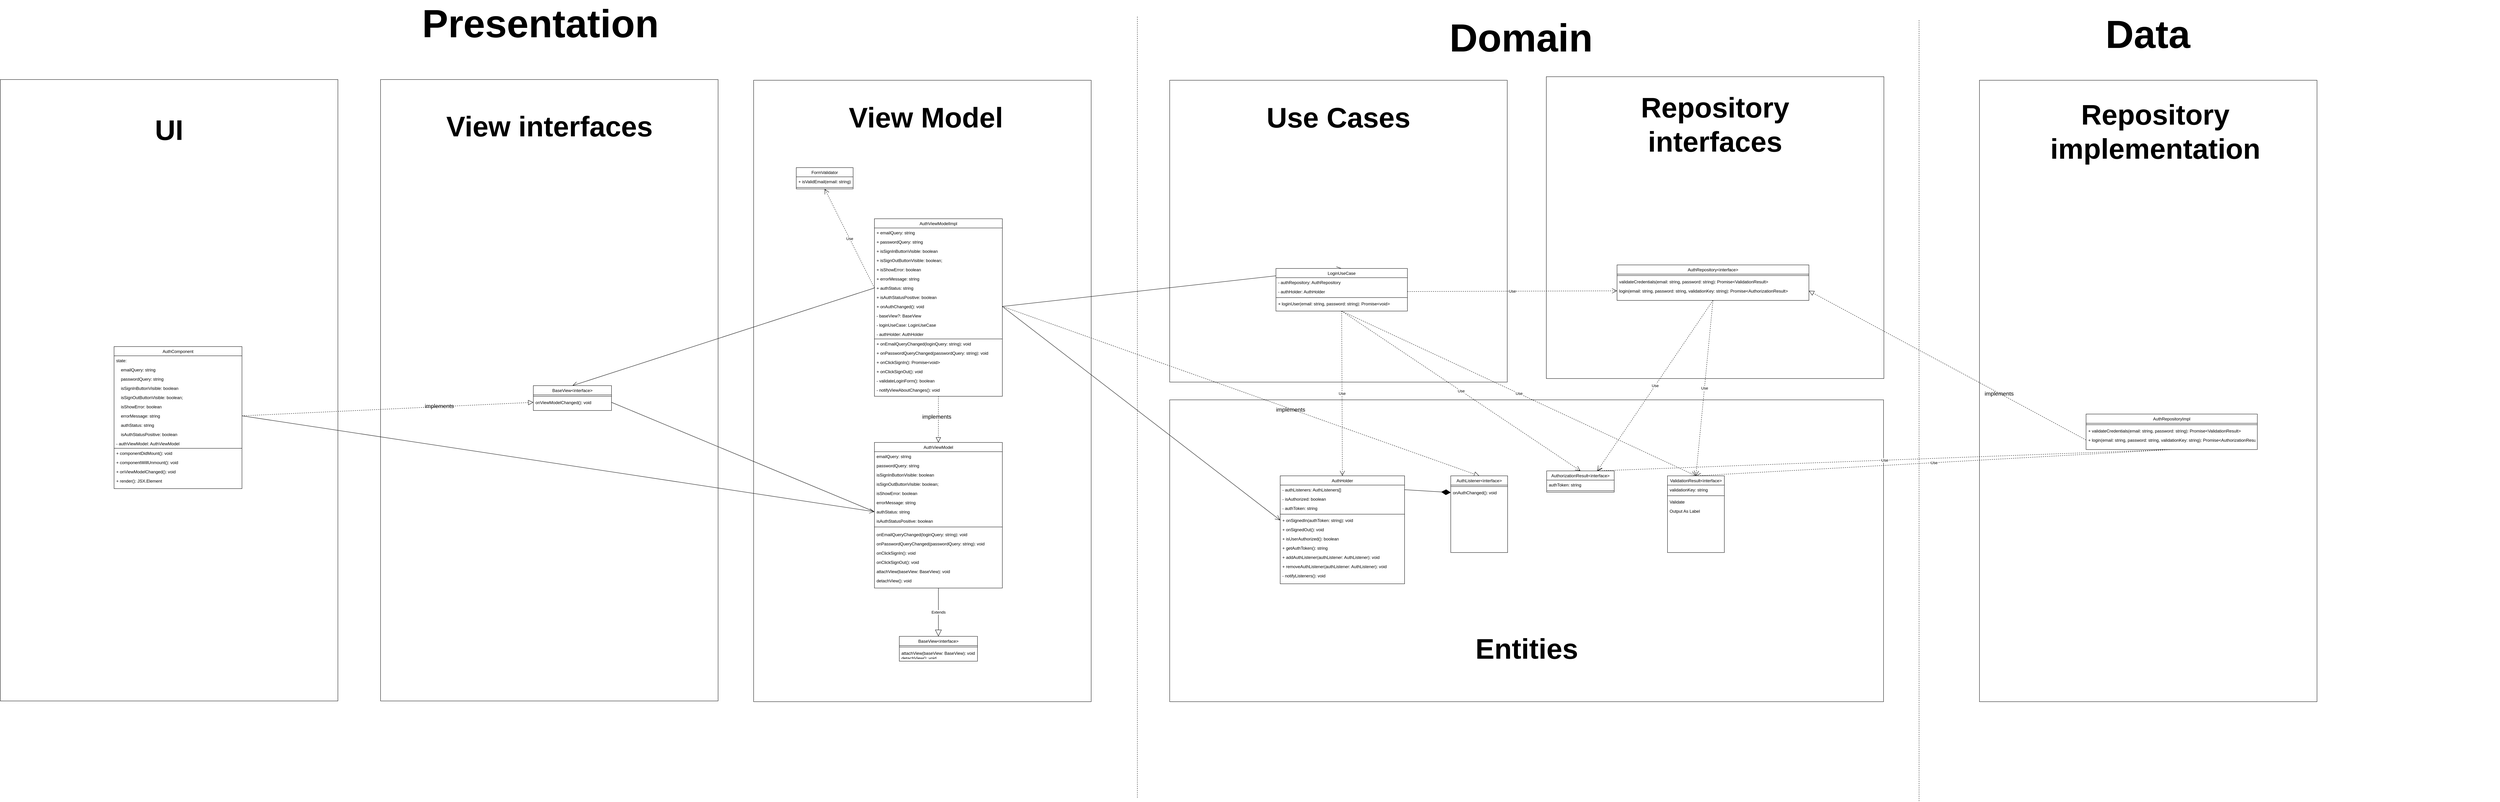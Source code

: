 <mxfile version="12.9.14" type="device"><diagram id="C5RBs43oDa-KdzZeNtuy" name="Page-1"><mxGraphModel dx="9954" dy="3733" grid="1" gridSize="10" guides="1" tooltips="1" connect="1" arrows="1" fold="1" page="1" pageScale="1" pageWidth="827" pageHeight="1169" math="0" shadow="0"><root><mxCell id="WIyWlLk6GJQsqaUBKTNV-0"/><mxCell id="WIyWlLk6GJQsqaUBKTNV-1" parent="WIyWlLk6GJQsqaUBKTNV-0"/><mxCell id="IYUmqPOKC77QGaWH9vDy-260" value="" style="rounded=0;whiteSpace=wrap;html=1;labelBackgroundColor=none;fontSize=80;" vertex="1" parent="WIyWlLk6GJQsqaUBKTNV-1"><mxGeometry x="930" y="-890" width="950" height="1750" as="geometry"/></mxCell><mxCell id="IYUmqPOKC77QGaWH9vDy-257" value="" style="rounded=0;whiteSpace=wrap;html=1;labelBackgroundColor=none;fontSize=80;" vertex="1" parent="WIyWlLk6GJQsqaUBKTNV-1"><mxGeometry x="-1349" y="-890" width="950" height="850" as="geometry"/></mxCell><mxCell id="IYUmqPOKC77QGaWH9vDy-258" value="" style="rounded=0;whiteSpace=wrap;html=1;labelBackgroundColor=none;fontSize=80;" vertex="1" parent="WIyWlLk6GJQsqaUBKTNV-1"><mxGeometry x="-289" y="-900" width="950" height="850" as="geometry"/></mxCell><mxCell id="IYUmqPOKC77QGaWH9vDy-259" value="" style="rounded=0;whiteSpace=wrap;html=1;labelBackgroundColor=none;fontSize=80;" vertex="1" parent="WIyWlLk6GJQsqaUBKTNV-1"><mxGeometry x="-1349" y="10" width="2009" height="850" as="geometry"/></mxCell><mxCell id="IYUmqPOKC77QGaWH9vDy-254" value="" style="rounded=0;whiteSpace=wrap;html=1;labelBackgroundColor=none;fontSize=80;" vertex="1" parent="WIyWlLk6GJQsqaUBKTNV-1"><mxGeometry x="-3570" y="-892" width="950" height="1750" as="geometry"/></mxCell><mxCell id="IYUmqPOKC77QGaWH9vDy-255" value="" style="rounded=0;whiteSpace=wrap;html=1;labelBackgroundColor=none;fontSize=80;" vertex="1" parent="WIyWlLk6GJQsqaUBKTNV-1"><mxGeometry x="-4640" y="-892" width="950" height="1750" as="geometry"/></mxCell><mxCell id="IYUmqPOKC77QGaWH9vDy-253" value="" style="rounded=0;whiteSpace=wrap;html=1;labelBackgroundColor=none;fontSize=80;" vertex="1" parent="WIyWlLk6GJQsqaUBKTNV-1"><mxGeometry x="-2520" y="-890" width="950" height="1750" as="geometry"/></mxCell><mxCell id="IYUmqPOKC77QGaWH9vDy-75" value="AuthViewModel" style="swimlane;fontStyle=0;align=center;verticalAlign=top;childLayout=stackLayout;horizontal=1;startSize=26;horizontalStack=0;resizeParent=1;resizeLast=0;collapsible=1;marginBottom=0;rounded=0;shadow=0;strokeWidth=1;" vertex="1" parent="WIyWlLk6GJQsqaUBKTNV-1"><mxGeometry x="-2180" y="130" width="360" height="410" as="geometry"><mxRectangle x="550" y="140" width="160" height="26" as="alternateBounds"/></mxGeometry></mxCell><mxCell id="IYUmqPOKC77QGaWH9vDy-76" value="emailQuery: string" style="text;align=left;verticalAlign=top;spacingLeft=4;spacingRight=4;overflow=hidden;rotatable=0;points=[[0,0.5],[1,0.5]];portConstraint=eastwest;" vertex="1" parent="IYUmqPOKC77QGaWH9vDy-75"><mxGeometry y="26" width="360" height="26" as="geometry"/></mxCell><mxCell id="IYUmqPOKC77QGaWH9vDy-77" value="passwordQuery: string" style="text;align=left;verticalAlign=top;spacingLeft=4;spacingRight=4;overflow=hidden;rotatable=0;points=[[0,0.5],[1,0.5]];portConstraint=eastwest;rounded=0;shadow=0;html=0;" vertex="1" parent="IYUmqPOKC77QGaWH9vDy-75"><mxGeometry y="52" width="360" height="26" as="geometry"/></mxCell><mxCell id="IYUmqPOKC77QGaWH9vDy-78" value="isSignInButtonVisible: boolean" style="text;align=left;verticalAlign=top;spacingLeft=4;spacingRight=4;overflow=hidden;rotatable=0;points=[[0,0.5],[1,0.5]];portConstraint=eastwest;rounded=0;shadow=0;html=0;" vertex="1" parent="IYUmqPOKC77QGaWH9vDy-75"><mxGeometry y="78" width="360" height="26" as="geometry"/></mxCell><mxCell id="IYUmqPOKC77QGaWH9vDy-79" value="isSignOutButtonVisible: boolean;" style="text;align=left;verticalAlign=top;spacingLeft=4;spacingRight=4;overflow=hidden;rotatable=0;points=[[0,0.5],[1,0.5]];portConstraint=eastwest;rounded=0;shadow=0;html=0;" vertex="1" parent="IYUmqPOKC77QGaWH9vDy-75"><mxGeometry y="104" width="360" height="26" as="geometry"/></mxCell><mxCell id="IYUmqPOKC77QGaWH9vDy-80" value="isShowError: boolean" style="text;align=left;verticalAlign=top;spacingLeft=4;spacingRight=4;overflow=hidden;rotatable=0;points=[[0,0.5],[1,0.5]];portConstraint=eastwest;rounded=0;shadow=0;html=0;" vertex="1" parent="IYUmqPOKC77QGaWH9vDy-75"><mxGeometry y="130" width="360" height="26" as="geometry"/></mxCell><mxCell id="IYUmqPOKC77QGaWH9vDy-136" value="errorMessage: string" style="text;align=left;verticalAlign=top;spacingLeft=4;spacingRight=4;overflow=hidden;rotatable=0;points=[[0,0.5],[1,0.5]];portConstraint=eastwest;rounded=0;shadow=0;html=0;" vertex="1" parent="IYUmqPOKC77QGaWH9vDy-75"><mxGeometry y="156" width="360" height="26" as="geometry"/></mxCell><mxCell id="IYUmqPOKC77QGaWH9vDy-137" value="authStatus: string" style="text;align=left;verticalAlign=top;spacingLeft=4;spacingRight=4;overflow=hidden;rotatable=0;points=[[0,0.5],[1,0.5]];portConstraint=eastwest;rounded=0;shadow=0;html=0;" vertex="1" parent="IYUmqPOKC77QGaWH9vDy-75"><mxGeometry y="182" width="360" height="26" as="geometry"/></mxCell><mxCell id="IYUmqPOKC77QGaWH9vDy-138" value="isAuthStatusPositive: boolean" style="text;align=left;verticalAlign=top;spacingLeft=4;spacingRight=4;overflow=hidden;rotatable=0;points=[[0,0.5],[1,0.5]];portConstraint=eastwest;rounded=0;shadow=0;html=0;" vertex="1" parent="IYUmqPOKC77QGaWH9vDy-75"><mxGeometry y="208" width="360" height="22" as="geometry"/></mxCell><mxCell id="IYUmqPOKC77QGaWH9vDy-81" value="" style="line;html=1;strokeWidth=1;align=left;verticalAlign=middle;spacingTop=-1;spacingLeft=3;spacingRight=3;rotatable=0;labelPosition=right;points=[];portConstraint=eastwest;" vertex="1" parent="IYUmqPOKC77QGaWH9vDy-75"><mxGeometry y="230" width="360" height="16" as="geometry"/></mxCell><mxCell id="IYUmqPOKC77QGaWH9vDy-82" value="onEmailQueryChanged(loginQuery: string): void" style="text;align=left;verticalAlign=top;spacingLeft=4;spacingRight=4;overflow=hidden;rotatable=0;points=[[0,0.5],[1,0.5]];portConstraint=eastwest;" vertex="1" parent="IYUmqPOKC77QGaWH9vDy-75"><mxGeometry y="246" width="360" height="26" as="geometry"/></mxCell><mxCell id="IYUmqPOKC77QGaWH9vDy-83" value="onPasswordQueryChanged(passwordQuery: string): void" style="text;align=left;verticalAlign=top;spacingLeft=4;spacingRight=4;overflow=hidden;rotatable=0;points=[[0,0.5],[1,0.5]];portConstraint=eastwest;" vertex="1" parent="IYUmqPOKC77QGaWH9vDy-75"><mxGeometry y="272" width="360" height="26" as="geometry"/></mxCell><mxCell id="IYUmqPOKC77QGaWH9vDy-139" value="onClickSignIn(): void" style="text;align=left;verticalAlign=top;spacingLeft=4;spacingRight=4;overflow=hidden;rotatable=0;points=[[0,0.5],[1,0.5]];portConstraint=eastwest;" vertex="1" parent="IYUmqPOKC77QGaWH9vDy-75"><mxGeometry y="298" width="360" height="26" as="geometry"/></mxCell><mxCell id="IYUmqPOKC77QGaWH9vDy-140" value="onClickSignOut(): void" style="text;align=left;verticalAlign=top;spacingLeft=4;spacingRight=4;overflow=hidden;rotatable=0;points=[[0,0.5],[1,0.5]];portConstraint=eastwest;" vertex="1" parent="IYUmqPOKC77QGaWH9vDy-75"><mxGeometry y="324" width="360" height="26" as="geometry"/></mxCell><mxCell id="IYUmqPOKC77QGaWH9vDy-178" value="attachView(baseView: BaseView): void" style="text;align=left;verticalAlign=top;spacingLeft=4;spacingRight=4;overflow=hidden;rotatable=0;points=[[0,0.5],[1,0.5]];portConstraint=eastwest;" vertex="1" parent="IYUmqPOKC77QGaWH9vDy-75"><mxGeometry y="350" width="360" height="26" as="geometry"/></mxCell><mxCell id="IYUmqPOKC77QGaWH9vDy-179" value="detachView(): void" style="text;align=left;verticalAlign=top;spacingLeft=4;spacingRight=4;overflow=hidden;rotatable=0;points=[[0,0.5],[1,0.5]];portConstraint=eastwest;" vertex="1" parent="IYUmqPOKC77QGaWH9vDy-75"><mxGeometry y="376" width="360" height="26" as="geometry"/></mxCell><mxCell id="IYUmqPOKC77QGaWH9vDy-180" value="" style="endArrow=block;dashed=1;endFill=0;endSize=12;html=1;exitX=0.5;exitY=1;exitDx=0;exitDy=0;entryX=0.5;entryY=0;entryDx=0;entryDy=0;" edge="1" parent="WIyWlLk6GJQsqaUBKTNV-1" source="IYUmqPOKC77QGaWH9vDy-141" target="IYUmqPOKC77QGaWH9vDy-75"><mxGeometry width="160" relative="1" as="geometry"><mxPoint x="-1290" y="180" as="sourcePoint"/><mxPoint x="-1130" y="180" as="targetPoint"/></mxGeometry></mxCell><mxCell id="IYUmqPOKC77QGaWH9vDy-181" value="Extends" style="endArrow=block;endSize=16;endFill=0;html=1;exitX=0.5;exitY=1;exitDx=0;exitDy=0;entryX=0.5;entryY=0;entryDx=0;entryDy=0;" edge="1" parent="WIyWlLk6GJQsqaUBKTNV-1" source="IYUmqPOKC77QGaWH9vDy-75" target="IYUmqPOKC77QGaWH9vDy-174"><mxGeometry width="160" relative="1" as="geometry"><mxPoint x="-1440" y="390" as="sourcePoint"/><mxPoint x="-1280" y="390" as="targetPoint"/></mxGeometry></mxCell><mxCell id="IYUmqPOKC77QGaWH9vDy-174" value="BaseView&lt;interface&gt;" style="swimlane;fontStyle=0;align=center;verticalAlign=top;childLayout=stackLayout;horizontal=1;startSize=26;horizontalStack=0;resizeParent=1;resizeLast=0;collapsible=1;marginBottom=0;rounded=0;shadow=0;strokeWidth=1;" vertex="1" parent="WIyWlLk6GJQsqaUBKTNV-1"><mxGeometry x="-2110" y="676" width="220" height="70" as="geometry"><mxRectangle x="550" y="140" width="160" height="26" as="alternateBounds"/></mxGeometry></mxCell><mxCell id="IYUmqPOKC77QGaWH9vDy-175" value="" style="line;html=1;strokeWidth=1;align=left;verticalAlign=middle;spacingTop=-1;spacingLeft=3;spacingRight=3;rotatable=0;labelPosition=right;points=[];portConstraint=eastwest;" vertex="1" parent="IYUmqPOKC77QGaWH9vDy-174"><mxGeometry y="26" width="220" height="8" as="geometry"/></mxCell><mxCell id="IYUmqPOKC77QGaWH9vDy-176" value="attachView(baseView: BaseView): void&#10;detachView(): void" style="text;align=left;verticalAlign=top;spacingLeft=4;spacingRight=4;overflow=hidden;rotatable=0;points=[[0,0.5],[1,0.5]];portConstraint=eastwest;" vertex="1" parent="IYUmqPOKC77QGaWH9vDy-174"><mxGeometry y="34" width="220" height="26" as="geometry"/></mxCell><mxCell id="IYUmqPOKC77QGaWH9vDy-184" value="" style="endArrow=block;dashed=1;endFill=0;endSize=12;html=1;entryX=1;entryY=0.5;entryDx=0;entryDy=0;exitX=0;exitY=0.5;exitDx=0;exitDy=0;" edge="1" parent="WIyWlLk6GJQsqaUBKTNV-1" source="zkfFHV4jXpPFQw0GAbJ--25" target="IYUmqPOKC77QGaWH9vDy-8"><mxGeometry width="160" relative="1" as="geometry"><mxPoint x="880" y="-80" as="sourcePoint"/><mxPoint x="1040" y="-80" as="targetPoint"/></mxGeometry></mxCell><mxCell id="IYUmqPOKC77QGaWH9vDy-185" value="" style="endArrow=block;dashed=1;endFill=0;endSize=12;html=1;exitX=1;exitY=0.5;exitDx=0;exitDy=0;entryX=0;entryY=0.5;entryDx=0;entryDy=0;" edge="1" parent="WIyWlLk6GJQsqaUBKTNV-1" source="IYUmqPOKC77QGaWH9vDy-164" target="IYUmqPOKC77QGaWH9vDy-109"><mxGeometry width="160" relative="1" as="geometry"><mxPoint x="-2290" y="60" as="sourcePoint"/><mxPoint x="-2850" y="320" as="targetPoint"/></mxGeometry></mxCell><mxCell id="IYUmqPOKC77QGaWH9vDy-186" value="" style="endArrow=diamondThin;endFill=1;endSize=24;html=1;exitX=1;exitY=0.5;exitDx=0;exitDy=0;entryX=0;entryY=0.5;entryDx=0;entryDy=0;" edge="1" parent="WIyWlLk6GJQsqaUBKTNV-1" source="IYUmqPOKC77QGaWH9vDy-29" target="IYUmqPOKC77QGaWH9vDy-54"><mxGeometry width="160" relative="1" as="geometry"><mxPoint x="-908" y="574" as="sourcePoint"/><mxPoint x="-748" y="574" as="targetPoint"/></mxGeometry></mxCell><mxCell id="IYUmqPOKC77QGaWH9vDy-187" value="Use" style="endArrow=open;endSize=12;dashed=1;html=1;exitX=0.5;exitY=1;exitDx=0;exitDy=0;entryX=0.5;entryY=0;entryDx=0;entryDy=0;" edge="1" parent="WIyWlLk6GJQsqaUBKTNV-1" source="IYUmqPOKC77QGaWH9vDy-56" target="IYUmqPOKC77QGaWH9vDy-28"><mxGeometry width="160" relative="1" as="geometry"><mxPoint x="-1030" y="-90" as="sourcePoint"/><mxPoint x="-970" y="-130" as="targetPoint"/></mxGeometry></mxCell><mxCell id="IYUmqPOKC77QGaWH9vDy-188" value="Use" style="endArrow=open;endSize=12;dashed=1;html=1;exitX=1;exitY=0.5;exitDx=0;exitDy=0;entryX=0;entryY=0.5;entryDx=0;entryDy=0;" edge="1" parent="WIyWlLk6GJQsqaUBKTNV-1" source="IYUmqPOKC77QGaWH9vDy-61" target="IYUmqPOKC77QGaWH9vDy-8"><mxGeometry width="160" relative="1" as="geometry"><mxPoint x="-855" y="-350" as="sourcePoint"/><mxPoint x="-995" y="-606.0" as="targetPoint"/></mxGeometry></mxCell><mxCell id="IYUmqPOKC77QGaWH9vDy-196" value="Use" style="endArrow=open;endSize=12;dashed=1;html=1;exitX=0;exitY=0.5;exitDx=0;exitDy=0;entryX=0.5;entryY=1;entryDx=0;entryDy=0;" edge="1" parent="WIyWlLk6GJQsqaUBKTNV-1" source="IYUmqPOKC77QGaWH9vDy-148" target="IYUmqPOKC77QGaWH9vDy-66"><mxGeometry width="160" relative="1" as="geometry"><mxPoint x="-835" y="130" as="sourcePoint"/><mxPoint x="-975" y="-126.0" as="targetPoint"/></mxGeometry></mxCell><mxCell id="IYUmqPOKC77QGaWH9vDy-197" value="" style="endArrow=open;endFill=1;endSize=12;html=1;exitX=1;exitY=0.5;exitDx=0;exitDy=0;entryX=0.5;entryY=0;entryDx=0;entryDy=0;" edge="1" parent="WIyWlLk6GJQsqaUBKTNV-1" source="IYUmqPOKC77QGaWH9vDy-155" target="IYUmqPOKC77QGaWH9vDy-56"><mxGeometry width="160" relative="1" as="geometry"><mxPoint x="-1390" y="70" as="sourcePoint"/><mxPoint x="-1230" y="70" as="targetPoint"/></mxGeometry></mxCell><mxCell id="IYUmqPOKC77QGaWH9vDy-141" value="AuthViewModelImpl" style="swimlane;fontStyle=0;align=center;verticalAlign=top;childLayout=stackLayout;horizontal=1;startSize=26;horizontalStack=0;resizeParent=1;resizeLast=0;collapsible=1;marginBottom=0;rounded=0;shadow=0;strokeWidth=1;" vertex="1" parent="WIyWlLk6GJQsqaUBKTNV-1"><mxGeometry x="-2180" y="-500" width="360" height="500" as="geometry"><mxRectangle x="550" y="140" width="160" height="26" as="alternateBounds"/></mxGeometry></mxCell><mxCell id="IYUmqPOKC77QGaWH9vDy-142" value="+ emailQuery: string" style="text;align=left;verticalAlign=top;spacingLeft=4;spacingRight=4;overflow=hidden;rotatable=0;points=[[0,0.5],[1,0.5]];portConstraint=eastwest;" vertex="1" parent="IYUmqPOKC77QGaWH9vDy-141"><mxGeometry y="26" width="360" height="26" as="geometry"/></mxCell><mxCell id="IYUmqPOKC77QGaWH9vDy-143" value="+ passwordQuery: string" style="text;align=left;verticalAlign=top;spacingLeft=4;spacingRight=4;overflow=hidden;rotatable=0;points=[[0,0.5],[1,0.5]];portConstraint=eastwest;rounded=0;shadow=0;html=0;" vertex="1" parent="IYUmqPOKC77QGaWH9vDy-141"><mxGeometry y="52" width="360" height="26" as="geometry"/></mxCell><mxCell id="IYUmqPOKC77QGaWH9vDy-144" value="+ isSignInButtonVisible: boolean" style="text;align=left;verticalAlign=top;spacingLeft=4;spacingRight=4;overflow=hidden;rotatable=0;points=[[0,0.5],[1,0.5]];portConstraint=eastwest;rounded=0;shadow=0;html=0;" vertex="1" parent="IYUmqPOKC77QGaWH9vDy-141"><mxGeometry y="78" width="360" height="26" as="geometry"/></mxCell><mxCell id="IYUmqPOKC77QGaWH9vDy-145" value="+ isSignOutButtonVisible: boolean;" style="text;align=left;verticalAlign=top;spacingLeft=4;spacingRight=4;overflow=hidden;rotatable=0;points=[[0,0.5],[1,0.5]];portConstraint=eastwest;rounded=0;shadow=0;html=0;" vertex="1" parent="IYUmqPOKC77QGaWH9vDy-141"><mxGeometry y="104" width="360" height="26" as="geometry"/></mxCell><mxCell id="IYUmqPOKC77QGaWH9vDy-146" value="+ isShowError: boolean" style="text;align=left;verticalAlign=top;spacingLeft=4;spacingRight=4;overflow=hidden;rotatable=0;points=[[0,0.5],[1,0.5]];portConstraint=eastwest;rounded=0;shadow=0;html=0;" vertex="1" parent="IYUmqPOKC77QGaWH9vDy-141"><mxGeometry y="130" width="360" height="26" as="geometry"/></mxCell><mxCell id="IYUmqPOKC77QGaWH9vDy-147" value="+ errorMessage: string" style="text;align=left;verticalAlign=top;spacingLeft=4;spacingRight=4;overflow=hidden;rotatable=0;points=[[0,0.5],[1,0.5]];portConstraint=eastwest;rounded=0;shadow=0;html=0;" vertex="1" parent="IYUmqPOKC77QGaWH9vDy-141"><mxGeometry y="156" width="360" height="26" as="geometry"/></mxCell><mxCell id="IYUmqPOKC77QGaWH9vDy-148" value="+ authStatus: string" style="text;align=left;verticalAlign=top;spacingLeft=4;spacingRight=4;overflow=hidden;rotatable=0;points=[[0,0.5],[1,0.5]];portConstraint=eastwest;rounded=0;shadow=0;html=0;" vertex="1" parent="IYUmqPOKC77QGaWH9vDy-141"><mxGeometry y="182" width="360" height="26" as="geometry"/></mxCell><mxCell id="IYUmqPOKC77QGaWH9vDy-149" value="+ isAuthStatusPositive: boolean" style="text;align=left;verticalAlign=top;spacingLeft=4;spacingRight=4;overflow=hidden;rotatable=0;points=[[0,0.5],[1,0.5]];portConstraint=eastwest;rounded=0;shadow=0;html=0;" vertex="1" parent="IYUmqPOKC77QGaWH9vDy-141"><mxGeometry y="208" width="360" height="26" as="geometry"/></mxCell><mxCell id="IYUmqPOKC77QGaWH9vDy-155" value="+ onAuthChanged(): void" style="text;align=left;verticalAlign=top;spacingLeft=4;spacingRight=4;overflow=hidden;rotatable=0;points=[[0,0.5],[1,0.5]];portConstraint=eastwest;rounded=0;shadow=0;html=0;" vertex="1" parent="IYUmqPOKC77QGaWH9vDy-141"><mxGeometry y="234" width="360" height="26" as="geometry"/></mxCell><mxCell id="IYUmqPOKC77QGaWH9vDy-199" value="- baseView?: BaseView" style="text;align=left;verticalAlign=top;spacingLeft=4;spacingRight=4;overflow=hidden;rotatable=0;points=[[0,0.5],[1,0.5]];portConstraint=eastwest;rounded=0;shadow=0;html=0;" vertex="1" parent="IYUmqPOKC77QGaWH9vDy-141"><mxGeometry y="260" width="360" height="26" as="geometry"/></mxCell><mxCell id="IYUmqPOKC77QGaWH9vDy-200" value="- loginUseCase: LoginUseCase" style="text;align=left;verticalAlign=top;spacingLeft=4;spacingRight=4;overflow=hidden;rotatable=0;points=[[0,0.5],[1,0.5]];portConstraint=eastwest;rounded=0;shadow=0;html=0;" vertex="1" parent="IYUmqPOKC77QGaWH9vDy-141"><mxGeometry y="286" width="360" height="26" as="geometry"/></mxCell><mxCell id="IYUmqPOKC77QGaWH9vDy-220" value="- authHolder: AuthHolder" style="text;align=left;verticalAlign=top;spacingLeft=4;spacingRight=4;overflow=hidden;rotatable=0;points=[[0,0.5],[1,0.5]];portConstraint=eastwest;rounded=0;shadow=0;html=0;" vertex="1" parent="IYUmqPOKC77QGaWH9vDy-141"><mxGeometry y="312" width="360" height="26" as="geometry"/></mxCell><mxCell id="IYUmqPOKC77QGaWH9vDy-150" value="" style="line;html=1;strokeWidth=1;align=left;verticalAlign=middle;spacingTop=-1;spacingLeft=3;spacingRight=3;rotatable=0;labelPosition=right;points=[];portConstraint=eastwest;" vertex="1" parent="IYUmqPOKC77QGaWH9vDy-141"><mxGeometry y="338" width="360" height="1" as="geometry"/></mxCell><mxCell id="IYUmqPOKC77QGaWH9vDy-151" value="+ onEmailQueryChanged(loginQuery: string): void" style="text;align=left;verticalAlign=top;spacingLeft=4;spacingRight=4;overflow=hidden;rotatable=0;points=[[0,0.5],[1,0.5]];portConstraint=eastwest;" vertex="1" parent="IYUmqPOKC77QGaWH9vDy-141"><mxGeometry y="339" width="360" height="26" as="geometry"/></mxCell><mxCell id="IYUmqPOKC77QGaWH9vDy-152" value="+ onPasswordQueryChanged(passwordQuery: string): void" style="text;align=left;verticalAlign=top;spacingLeft=4;spacingRight=4;overflow=hidden;rotatable=0;points=[[0,0.5],[1,0.5]];portConstraint=eastwest;" vertex="1" parent="IYUmqPOKC77QGaWH9vDy-141"><mxGeometry y="365" width="360" height="26" as="geometry"/></mxCell><mxCell id="IYUmqPOKC77QGaWH9vDy-153" value="+ onClickSignIn(): Promise&lt;void&gt;" style="text;align=left;verticalAlign=top;spacingLeft=4;spacingRight=4;overflow=hidden;rotatable=0;points=[[0,0.5],[1,0.5]];portConstraint=eastwest;" vertex="1" parent="IYUmqPOKC77QGaWH9vDy-141"><mxGeometry y="391" width="360" height="26" as="geometry"/></mxCell><mxCell id="IYUmqPOKC77QGaWH9vDy-154" value="+ onClickSignOut(): void" style="text;align=left;verticalAlign=top;spacingLeft=4;spacingRight=4;overflow=hidden;rotatable=0;points=[[0,0.5],[1,0.5]];portConstraint=eastwest;" vertex="1" parent="IYUmqPOKC77QGaWH9vDy-141"><mxGeometry y="417" width="360" height="26" as="geometry"/></mxCell><mxCell id="IYUmqPOKC77QGaWH9vDy-156" value="- validateLoginForm(): boolean" style="text;align=left;verticalAlign=top;spacingLeft=4;spacingRight=4;overflow=hidden;rotatable=0;points=[[0,0.5],[1,0.5]];portConstraint=eastwest;" vertex="1" parent="IYUmqPOKC77QGaWH9vDy-141"><mxGeometry y="443" width="360" height="26" as="geometry"/></mxCell><mxCell id="IYUmqPOKC77QGaWH9vDy-157" value="- notifyViewAboutChanges(): void" style="text;align=left;verticalAlign=top;spacingLeft=4;spacingRight=4;overflow=hidden;rotatable=0;points=[[0,0.5],[1,0.5]];portConstraint=eastwest;" vertex="1" parent="IYUmqPOKC77QGaWH9vDy-141"><mxGeometry y="469" width="360" height="26" as="geometry"/></mxCell><mxCell id="IYUmqPOKC77QGaWH9vDy-222" value="" style="endArrow=open;endFill=1;endSize=12;html=1;exitX=1;exitY=0.5;exitDx=0;exitDy=0;entryX=0;entryY=0.5;entryDx=0;entryDy=0;" edge="1" parent="WIyWlLk6GJQsqaUBKTNV-1" source="IYUmqPOKC77QGaWH9vDy-155" target="IYUmqPOKC77QGaWH9vDy-35"><mxGeometry width="160" relative="1" as="geometry"><mxPoint x="-1810.0" y="-243" as="sourcePoint"/><mxPoint x="-835" y="130" as="targetPoint"/></mxGeometry></mxCell><mxCell id="IYUmqPOKC77QGaWH9vDy-223" value="" style="endArrow=none;html=1;exitX=1;exitY=0.5;exitDx=0;exitDy=0;entryX=0;entryY=0.5;entryDx=0;entryDy=0;" edge="1" parent="WIyWlLk6GJQsqaUBKTNV-1" source="IYUmqPOKC77QGaWH9vDy-109" target="IYUmqPOKC77QGaWH9vDy-137"><mxGeometry width="50" height="50" relative="1" as="geometry"><mxPoint x="-1830" y="585" as="sourcePoint"/><mxPoint x="-615" y="189" as="targetPoint"/></mxGeometry></mxCell><mxCell id="IYUmqPOKC77QGaWH9vDy-224" value="" style="endArrow=open;endFill=1;endSize=12;html=1;exitX=0;exitY=0.5;exitDx=0;exitDy=0;entryX=0.5;entryY=0;entryDx=0;entryDy=0;" edge="1" parent="WIyWlLk6GJQsqaUBKTNV-1" source="IYUmqPOKC77QGaWH9vDy-148" target="IYUmqPOKC77QGaWH9vDy-102"><mxGeometry width="160" relative="1" as="geometry"><mxPoint x="-1810" y="-243" as="sourcePoint"/><mxPoint x="-835" y="130" as="targetPoint"/></mxGeometry></mxCell><mxCell id="IYUmqPOKC77QGaWH9vDy-225" value="" style="endArrow=open;endFill=1;endSize=12;html=1;exitX=1;exitY=0.5;exitDx=0;exitDy=0;entryX=0;entryY=0.5;entryDx=0;entryDy=0;" edge="1" parent="WIyWlLk6GJQsqaUBKTNV-1" source="IYUmqPOKC77QGaWH9vDy-164" target="IYUmqPOKC77QGaWH9vDy-137"><mxGeometry width="160" relative="1" as="geometry"><mxPoint x="-2170" y="-295.0" as="sourcePoint"/><mxPoint x="-2410" y="110" as="targetPoint"/></mxGeometry></mxCell><mxCell id="IYUmqPOKC77QGaWH9vDy-226" value="" style="endArrow=none;dashed=1;html=1;" edge="1" parent="WIyWlLk6GJQsqaUBKTNV-1"><mxGeometry width="50" height="50" relative="1" as="geometry"><mxPoint x="-1440" y="1130" as="sourcePoint"/><mxPoint x="-1440" y="-1070" as="targetPoint"/></mxGeometry></mxCell><mxCell id="IYUmqPOKC77QGaWH9vDy-228" value="Use" style="endArrow=open;endSize=12;dashed=1;html=1;exitX=0.5;exitY=1;exitDx=0;exitDy=0;entryX=0.5;entryY=0;entryDx=0;entryDy=0;" edge="1" parent="WIyWlLk6GJQsqaUBKTNV-1" source="IYUmqPOKC77QGaWH9vDy-56" target="IYUmqPOKC77QGaWH9vDy-18"><mxGeometry width="160" relative="1" as="geometry"><mxPoint x="-1810" y="-34.0" as="sourcePoint"/><mxPoint x="-1630" y="50" as="targetPoint"/></mxGeometry></mxCell><mxCell id="IYUmqPOKC77QGaWH9vDy-229" value="Use" style="endArrow=open;endSize=12;dashed=1;html=1;entryX=0.5;entryY=0;entryDx=0;entryDy=0;exitX=0.5;exitY=1;exitDx=0;exitDy=0;" edge="1" parent="WIyWlLk6GJQsqaUBKTNV-1" source="IYUmqPOKC77QGaWH9vDy-56" target="IYUmqPOKC77QGaWH9vDy-9"><mxGeometry width="160" relative="1" as="geometry"><mxPoint x="-950" y="330" as="sourcePoint"/><mxPoint x="-660.0" y="640" as="targetPoint"/></mxGeometry></mxCell><mxCell id="IYUmqPOKC77QGaWH9vDy-230" value="Use" style="endArrow=open;endSize=12;dashed=1;html=1;exitX=0.5;exitY=1;exitDx=0;exitDy=0;entryX=0.75;entryY=0;entryDx=0;entryDy=0;" edge="1" parent="WIyWlLk6GJQsqaUBKTNV-1" source="IYUmqPOKC77QGaWH9vDy-0" target="IYUmqPOKC77QGaWH9vDy-9"><mxGeometry width="160" relative="1" as="geometry"><mxPoint x="-828.71" y="254.246" as="sourcePoint"/><mxPoint x="-910" y="810" as="targetPoint"/></mxGeometry></mxCell><mxCell id="IYUmqPOKC77QGaWH9vDy-231" value="Use" style="endArrow=open;endSize=12;dashed=1;html=1;exitX=0.5;exitY=1;exitDx=0;exitDy=0;entryX=0.5;entryY=0;entryDx=0;entryDy=0;" edge="1" parent="WIyWlLk6GJQsqaUBKTNV-1" source="IYUmqPOKC77QGaWH9vDy-0" target="IYUmqPOKC77QGaWH9vDy-18"><mxGeometry width="160" relative="1" as="geometry"><mxPoint x="-10.0" y="220" as="sourcePoint"/><mxPoint x="-985.0" y="626.0" as="targetPoint"/></mxGeometry></mxCell><mxCell id="IYUmqPOKC77QGaWH9vDy-232" value="Use" style="endArrow=open;endSize=12;dashed=1;html=1;exitX=0.5;exitY=1;exitDx=0;exitDy=0;entryX=0.5;entryY=0;entryDx=0;entryDy=0;" edge="1" parent="WIyWlLk6GJQsqaUBKTNV-1" source="zkfFHV4jXpPFQw0GAbJ--17" target="IYUmqPOKC77QGaWH9vDy-18"><mxGeometry width="160" relative="1" as="geometry"><mxPoint x="-9.095e-13" y="230" as="sourcePoint"/><mxPoint x="-620.0" y="640" as="targetPoint"/></mxGeometry></mxCell><mxCell id="IYUmqPOKC77QGaWH9vDy-233" value="Use" style="endArrow=open;endSize=12;dashed=1;html=1;entryX=0.75;entryY=0;entryDx=0;entryDy=0;exitX=0.5;exitY=1;exitDx=0;exitDy=0;" edge="1" parent="WIyWlLk6GJQsqaUBKTNV-1" source="zkfFHV4jXpPFQw0GAbJ--17" target="IYUmqPOKC77QGaWH9vDy-9"><mxGeometry width="160" relative="1" as="geometry"><mxPoint x="1290" y="270" as="sourcePoint"/><mxPoint x="-610.0" y="650" as="targetPoint"/></mxGeometry></mxCell><mxCell id="IYUmqPOKC77QGaWH9vDy-234" value="" style="endArrow=none;dashed=1;html=1;" edge="1" parent="WIyWlLk6GJQsqaUBKTNV-1"><mxGeometry width="50" height="50" relative="1" as="geometry"><mxPoint x="760" y="1140" as="sourcePoint"/><mxPoint x="760" y="-1060" as="targetPoint"/></mxGeometry></mxCell><mxCell id="IYUmqPOKC77QGaWH9vDy-236" value="Presentation" style="text;html=1;strokeColor=none;fillColor=none;align=center;verticalAlign=middle;whiteSpace=wrap;rounded=0;fontStyle=1;fontSize=110;" vertex="1" parent="WIyWlLk6GJQsqaUBKTNV-1"><mxGeometry x="-3140" y="-1060" width="40" height="20" as="geometry"/></mxCell><mxCell id="IYUmqPOKC77QGaWH9vDy-66" value="FormValidator" style="swimlane;fontStyle=0;align=center;verticalAlign=top;childLayout=stackLayout;horizontal=1;startSize=26;horizontalStack=0;resizeParent=1;resizeLast=0;collapsible=1;marginBottom=0;rounded=0;shadow=0;strokeWidth=1;" vertex="1" parent="WIyWlLk6GJQsqaUBKTNV-1"><mxGeometry x="-2400" y="-644" width="160" height="60" as="geometry"><mxRectangle x="550" y="140" width="160" height="26" as="alternateBounds"/></mxGeometry></mxCell><mxCell id="IYUmqPOKC77QGaWH9vDy-67" value="+ isValidEmail(email: string): boolean" style="text;align=left;verticalAlign=top;spacingLeft=4;spacingRight=4;overflow=hidden;rotatable=0;points=[[0,0.5],[1,0.5]];portConstraint=eastwest;" vertex="1" parent="IYUmqPOKC77QGaWH9vDy-66"><mxGeometry y="26" width="160" height="26" as="geometry"/></mxCell><mxCell id="IYUmqPOKC77QGaWH9vDy-72" value="" style="line;html=1;strokeWidth=1;align=left;verticalAlign=middle;spacingTop=-1;spacingLeft=3;spacingRight=3;rotatable=0;labelPosition=right;points=[];portConstraint=eastwest;" vertex="1" parent="IYUmqPOKC77QGaWH9vDy-66"><mxGeometry y="52" width="160" height="8" as="geometry"/></mxCell><mxCell id="IYUmqPOKC77QGaWH9vDy-243" value="" style="endArrow=block;dashed=1;endFill=0;endSize=12;html=1;fontSize=80;exitX=1;exitY=0.5;exitDx=0;exitDy=0;entryX=0.5;entryY=0;entryDx=0;entryDy=0;" edge="1" parent="WIyWlLk6GJQsqaUBKTNV-1" source="IYUmqPOKC77QGaWH9vDy-155" target="IYUmqPOKC77QGaWH9vDy-47"><mxGeometry width="160" relative="1" as="geometry"><mxPoint x="-390" y="-130" as="sourcePoint"/><mxPoint x="-230" y="-130" as="targetPoint"/></mxGeometry></mxCell><mxCell id="IYUmqPOKC77QGaWH9vDy-244" value="&lt;font style=&quot;font-size: 16px&quot;&gt;implements&lt;br&gt;&lt;/font&gt;" style="edgeLabel;html=1;align=center;verticalAlign=middle;resizable=0;points=[];fontSize=80;labelBackgroundColor=none;" vertex="1" connectable="0" parent="IYUmqPOKC77QGaWH9vDy-243"><mxGeometry x="0.172" y="-3" relative="1" as="geometry"><mxPoint x="24.99" y="-14.91" as="offset"/></mxGeometry></mxCell><mxCell id="IYUmqPOKC77QGaWH9vDy-56" value="LoginUseCase" style="swimlane;fontStyle=0;align=center;verticalAlign=top;childLayout=stackLayout;horizontal=1;startSize=26;horizontalStack=0;resizeParent=1;resizeLast=0;collapsible=1;marginBottom=0;rounded=0;shadow=0;strokeWidth=1;" vertex="1" parent="WIyWlLk6GJQsqaUBKTNV-1"><mxGeometry x="-1050" y="-360" width="370" height="120" as="geometry"><mxRectangle x="550" y="140" width="160" height="26" as="alternateBounds"/></mxGeometry></mxCell><mxCell id="IYUmqPOKC77QGaWH9vDy-60" value="- authRepository: AuthRepository" style="text;align=left;verticalAlign=top;spacingLeft=4;spacingRight=4;overflow=hidden;rotatable=0;points=[[0,0.5],[1,0.5]];portConstraint=eastwest;rounded=0;shadow=0;html=0;" vertex="1" parent="IYUmqPOKC77QGaWH9vDy-56"><mxGeometry y="26" width="370" height="26" as="geometry"/></mxCell><mxCell id="IYUmqPOKC77QGaWH9vDy-61" value="- authHolder: AuthHolder" style="text;align=left;verticalAlign=top;spacingLeft=4;spacingRight=4;overflow=hidden;rotatable=0;points=[[0,0.5],[1,0.5]];portConstraint=eastwest;rounded=0;shadow=0;html=0;" vertex="1" parent="IYUmqPOKC77QGaWH9vDy-56"><mxGeometry y="52" width="370" height="26" as="geometry"/></mxCell><mxCell id="IYUmqPOKC77QGaWH9vDy-62" value="" style="line;html=1;strokeWidth=1;align=left;verticalAlign=middle;spacingTop=-1;spacingLeft=3;spacingRight=3;rotatable=0;labelPosition=right;points=[];portConstraint=eastwest;" vertex="1" parent="IYUmqPOKC77QGaWH9vDy-56"><mxGeometry y="78" width="370" height="8" as="geometry"/></mxCell><mxCell id="IYUmqPOKC77QGaWH9vDy-63" value="+ loginUser(email: string, password: string): Promise&lt;void&gt;" style="text;align=left;verticalAlign=top;spacingLeft=4;spacingRight=4;overflow=hidden;rotatable=0;points=[[0,0.5],[1,0.5]];portConstraint=eastwest;" vertex="1" parent="IYUmqPOKC77QGaWH9vDy-56"><mxGeometry y="86" width="370" height="26" as="geometry"/></mxCell><mxCell id="IYUmqPOKC77QGaWH9vDy-0" value="AuthRepository&lt;interface&gt;" style="swimlane;fontStyle=0;align=center;verticalAlign=top;childLayout=stackLayout;horizontal=1;startSize=26;horizontalStack=0;resizeParent=1;resizeLast=0;collapsible=1;marginBottom=0;rounded=0;shadow=0;strokeWidth=1;" vertex="1" parent="WIyWlLk6GJQsqaUBKTNV-1"><mxGeometry x="-90" y="-370" width="540" height="100" as="geometry"><mxRectangle x="550" y="140" width="160" height="26" as="alternateBounds"/></mxGeometry></mxCell><mxCell id="IYUmqPOKC77QGaWH9vDy-6" value="" style="line;html=1;strokeWidth=1;align=left;verticalAlign=middle;spacingTop=-1;spacingLeft=3;spacingRight=3;rotatable=0;labelPosition=right;points=[];portConstraint=eastwest;" vertex="1" parent="IYUmqPOKC77QGaWH9vDy-0"><mxGeometry y="26" width="540" height="8" as="geometry"/></mxCell><mxCell id="IYUmqPOKC77QGaWH9vDy-7" value="validateCredentials(email: string, password: string): Promise&lt;ValidationResult&gt;" style="text;align=left;verticalAlign=top;spacingLeft=4;spacingRight=4;overflow=hidden;rotatable=0;points=[[0,0.5],[1,0.5]];portConstraint=eastwest;" vertex="1" parent="IYUmqPOKC77QGaWH9vDy-0"><mxGeometry y="34" width="540" height="26" as="geometry"/></mxCell><mxCell id="IYUmqPOKC77QGaWH9vDy-8" value="login(email: string, password: string, validationKey: string): Promise&lt;AuthorizationResult&gt;" style="text;align=left;verticalAlign=top;spacingLeft=4;spacingRight=4;overflow=hidden;rotatable=0;points=[[0,0.5],[1,0.5]];portConstraint=eastwest;" vertex="1" parent="IYUmqPOKC77QGaWH9vDy-0"><mxGeometry y="60" width="540" height="26" as="geometry"/></mxCell><mxCell id="IYUmqPOKC77QGaWH9vDy-245" value="&lt;font style=&quot;font-size: 16px&quot;&gt;implements&lt;br&gt;&lt;/font&gt;" style="edgeLabel;html=1;align=center;verticalAlign=middle;resizable=0;points=[];fontSize=80;labelBackgroundColor=none;" vertex="1" connectable="0" parent="WIyWlLk6GJQsqaUBKTNV-1"><mxGeometry x="960.0" y="-14.998" as="geometry"><mxPoint x="24.99" y="-14.91" as="offset"/></mxGeometry></mxCell><mxCell id="IYUmqPOKC77QGaWH9vDy-246" value="&lt;font style=&quot;font-size: 16px&quot;&gt;implements&lt;br&gt;&lt;/font&gt;" style="edgeLabel;html=1;align=center;verticalAlign=middle;resizable=0;points=[];fontSize=80;labelBackgroundColor=none;" vertex="1" connectable="0" parent="WIyWlLk6GJQsqaUBKTNV-1"><mxGeometry x="-2030.0" y="50.002" as="geometry"><mxPoint x="24.99" y="-14.91" as="offset"/></mxGeometry></mxCell><mxCell id="IYUmqPOKC77QGaWH9vDy-247" value="&lt;font style=&quot;font-size: 16px&quot;&gt;implements&lt;br&gt;&lt;/font&gt;" style="edgeLabel;html=1;align=center;verticalAlign=middle;resizable=0;points=[];fontSize=80;labelBackgroundColor=none;" vertex="1" connectable="0" parent="WIyWlLk6GJQsqaUBKTNV-1"><mxGeometry x="-3430.0" y="20.002" as="geometry"><mxPoint x="24.99" y="-14.91" as="offset"/></mxGeometry></mxCell><mxCell id="IYUmqPOKC77QGaWH9vDy-158" value="AuthComponent" style="swimlane;fontStyle=0;align=center;verticalAlign=top;childLayout=stackLayout;horizontal=1;startSize=26;horizontalStack=0;resizeParent=1;resizeLast=0;collapsible=1;marginBottom=0;rounded=0;shadow=0;strokeWidth=1;" vertex="1" parent="WIyWlLk6GJQsqaUBKTNV-1"><mxGeometry x="-4320" y="-140" width="360" height="400" as="geometry"><mxRectangle x="550" y="140" width="160" height="26" as="alternateBounds"/></mxGeometry></mxCell><mxCell id="IYUmqPOKC77QGaWH9vDy-172" value="state: " style="text;align=left;verticalAlign=top;spacingLeft=4;spacingRight=4;overflow=hidden;rotatable=0;points=[[0,0.5],[1,0.5]];portConstraint=eastwest;" vertex="1" parent="IYUmqPOKC77QGaWH9vDy-158"><mxGeometry y="26" width="360" height="26" as="geometry"/></mxCell><mxCell id="IYUmqPOKC77QGaWH9vDy-159" value="    emailQuery: string" style="text;align=left;verticalAlign=top;spacingLeft=4;spacingRight=4;overflow=hidden;rotatable=0;points=[[0,0.5],[1,0.5]];portConstraint=eastwest;" vertex="1" parent="IYUmqPOKC77QGaWH9vDy-158"><mxGeometry y="52" width="360" height="26" as="geometry"/></mxCell><mxCell id="IYUmqPOKC77QGaWH9vDy-160" value="    passwordQuery: string" style="text;align=left;verticalAlign=top;spacingLeft=4;spacingRight=4;overflow=hidden;rotatable=0;points=[[0,0.5],[1,0.5]];portConstraint=eastwest;rounded=0;shadow=0;html=0;" vertex="1" parent="IYUmqPOKC77QGaWH9vDy-158"><mxGeometry y="78" width="360" height="26" as="geometry"/></mxCell><mxCell id="IYUmqPOKC77QGaWH9vDy-161" value="    isSignInButtonVisible: boolean" style="text;align=left;verticalAlign=top;spacingLeft=4;spacingRight=4;overflow=hidden;rotatable=0;points=[[0,0.5],[1,0.5]];portConstraint=eastwest;rounded=0;shadow=0;html=0;" vertex="1" parent="IYUmqPOKC77QGaWH9vDy-158"><mxGeometry y="104" width="360" height="26" as="geometry"/></mxCell><mxCell id="IYUmqPOKC77QGaWH9vDy-162" value="    isSignOutButtonVisible: boolean;" style="text;align=left;verticalAlign=top;spacingLeft=4;spacingRight=4;overflow=hidden;rotatable=0;points=[[0,0.5],[1,0.5]];portConstraint=eastwest;rounded=0;shadow=0;html=0;" vertex="1" parent="IYUmqPOKC77QGaWH9vDy-158"><mxGeometry y="130" width="360" height="26" as="geometry"/></mxCell><mxCell id="IYUmqPOKC77QGaWH9vDy-163" value="    isShowError: boolean" style="text;align=left;verticalAlign=top;spacingLeft=4;spacingRight=4;overflow=hidden;rotatable=0;points=[[0,0.5],[1,0.5]];portConstraint=eastwest;rounded=0;shadow=0;html=0;" vertex="1" parent="IYUmqPOKC77QGaWH9vDy-158"><mxGeometry y="156" width="360" height="26" as="geometry"/></mxCell><mxCell id="IYUmqPOKC77QGaWH9vDy-164" value="    errorMessage: string" style="text;align=left;verticalAlign=top;spacingLeft=4;spacingRight=4;overflow=hidden;rotatable=0;points=[[0,0.5],[1,0.5]];portConstraint=eastwest;rounded=0;shadow=0;html=0;" vertex="1" parent="IYUmqPOKC77QGaWH9vDy-158"><mxGeometry y="182" width="360" height="26" as="geometry"/></mxCell><mxCell id="IYUmqPOKC77QGaWH9vDy-165" value="    authStatus: string" style="text;align=left;verticalAlign=top;spacingLeft=4;spacingRight=4;overflow=hidden;rotatable=0;points=[[0,0.5],[1,0.5]];portConstraint=eastwest;rounded=0;shadow=0;html=0;" vertex="1" parent="IYUmqPOKC77QGaWH9vDy-158"><mxGeometry y="208" width="360" height="26" as="geometry"/></mxCell><mxCell id="IYUmqPOKC77QGaWH9vDy-166" value="    isAuthStatusPositive: boolean" style="text;align=left;verticalAlign=top;spacingLeft=4;spacingRight=4;overflow=hidden;rotatable=0;points=[[0,0.5],[1,0.5]];portConstraint=eastwest;rounded=0;shadow=0;html=0;" vertex="1" parent="IYUmqPOKC77QGaWH9vDy-158"><mxGeometry y="234" width="360" height="26" as="geometry"/></mxCell><mxCell id="IYUmqPOKC77QGaWH9vDy-173" value="- authViewModel: AuthViewModel" style="text;align=left;verticalAlign=top;spacingLeft=4;spacingRight=4;overflow=hidden;rotatable=0;points=[[0,0.5],[1,0.5]];portConstraint=eastwest;rounded=0;shadow=0;html=0;" vertex="1" parent="IYUmqPOKC77QGaWH9vDy-158"><mxGeometry y="260" width="360" height="26" as="geometry"/></mxCell><mxCell id="IYUmqPOKC77QGaWH9vDy-167" value="" style="line;html=1;strokeWidth=1;align=left;verticalAlign=middle;spacingTop=-1;spacingLeft=3;spacingRight=3;rotatable=0;labelPosition=right;points=[];portConstraint=eastwest;" vertex="1" parent="IYUmqPOKC77QGaWH9vDy-158"><mxGeometry y="286" width="360" height="1" as="geometry"/></mxCell><mxCell id="IYUmqPOKC77QGaWH9vDy-168" value="+ componentDidMount(): void" style="text;align=left;verticalAlign=top;spacingLeft=4;spacingRight=4;overflow=hidden;rotatable=0;points=[[0,0.5],[1,0.5]];portConstraint=eastwest;" vertex="1" parent="IYUmqPOKC77QGaWH9vDy-158"><mxGeometry y="287" width="360" height="26" as="geometry"/></mxCell><mxCell id="IYUmqPOKC77QGaWH9vDy-169" value="+ componentWillUnmount(): void" style="text;align=left;verticalAlign=top;spacingLeft=4;spacingRight=4;overflow=hidden;rotatable=0;points=[[0,0.5],[1,0.5]];portConstraint=eastwest;" vertex="1" parent="IYUmqPOKC77QGaWH9vDy-158"><mxGeometry y="313" width="360" height="26" as="geometry"/></mxCell><mxCell id="IYUmqPOKC77QGaWH9vDy-170" value="+ onViewModelChanged(): void" style="text;align=left;verticalAlign=top;spacingLeft=4;spacingRight=4;overflow=hidden;rotatable=0;points=[[0,0.5],[1,0.5]];portConstraint=eastwest;" vertex="1" parent="IYUmqPOKC77QGaWH9vDy-158"><mxGeometry y="339" width="360" height="26" as="geometry"/></mxCell><mxCell id="IYUmqPOKC77QGaWH9vDy-171" value="+ render(): JSX.Element" style="text;align=left;verticalAlign=top;spacingLeft=4;spacingRight=4;overflow=hidden;rotatable=0;points=[[0,0.5],[1,0.5]];portConstraint=eastwest;" vertex="1" parent="IYUmqPOKC77QGaWH9vDy-158"><mxGeometry y="365" width="360" height="26" as="geometry"/></mxCell><mxCell id="IYUmqPOKC77QGaWH9vDy-102" value="BaseView&lt;interface&gt;" style="swimlane;fontStyle=0;align=center;verticalAlign=top;childLayout=stackLayout;horizontal=1;startSize=26;horizontalStack=0;resizeParent=1;resizeLast=0;collapsible=1;marginBottom=0;rounded=0;shadow=0;strokeWidth=1;" vertex="1" parent="WIyWlLk6GJQsqaUBKTNV-1"><mxGeometry x="-3140" y="-30" width="220" height="70" as="geometry"><mxRectangle x="550" y="140" width="160" height="26" as="alternateBounds"/></mxGeometry></mxCell><mxCell id="IYUmqPOKC77QGaWH9vDy-108" value="" style="line;html=1;strokeWidth=1;align=left;verticalAlign=middle;spacingTop=-1;spacingLeft=3;spacingRight=3;rotatable=0;labelPosition=right;points=[];portConstraint=eastwest;" vertex="1" parent="IYUmqPOKC77QGaWH9vDy-102"><mxGeometry y="26" width="220" height="8" as="geometry"/></mxCell><mxCell id="IYUmqPOKC77QGaWH9vDy-109" value="onViewModelChanged(): void" style="text;align=left;verticalAlign=top;spacingLeft=4;spacingRight=4;overflow=hidden;rotatable=0;points=[[0,0.5],[1,0.5]];portConstraint=eastwest;" vertex="1" parent="IYUmqPOKC77QGaWH9vDy-102"><mxGeometry y="34" width="220" height="26" as="geometry"/></mxCell><mxCell id="zkfFHV4jXpPFQw0GAbJ--17" value="AuthRepositoryImpl" style="swimlane;fontStyle=0;align=center;verticalAlign=top;childLayout=stackLayout;horizontal=1;startSize=26;horizontalStack=0;resizeParent=1;resizeLast=0;collapsible=1;marginBottom=0;rounded=0;shadow=0;strokeWidth=1;" parent="WIyWlLk6GJQsqaUBKTNV-1" vertex="1"><mxGeometry x="1230" y="50" width="482" height="100" as="geometry"><mxRectangle x="550" y="140" width="160" height="26" as="alternateBounds"/></mxGeometry></mxCell><mxCell id="zkfFHV4jXpPFQw0GAbJ--23" value="" style="line;html=1;strokeWidth=1;align=left;verticalAlign=middle;spacingTop=-1;spacingLeft=3;spacingRight=3;rotatable=0;labelPosition=right;points=[];portConstraint=eastwest;" parent="zkfFHV4jXpPFQw0GAbJ--17" vertex="1"><mxGeometry y="26" width="482" height="8" as="geometry"/></mxCell><mxCell id="zkfFHV4jXpPFQw0GAbJ--24" value="+ validateCredentials(email: string, password: string): Promise&lt;ValidationResult&gt;" style="text;align=left;verticalAlign=top;spacingLeft=4;spacingRight=4;overflow=hidden;rotatable=0;points=[[0,0.5],[1,0.5]];portConstraint=eastwest;" parent="zkfFHV4jXpPFQw0GAbJ--17" vertex="1"><mxGeometry y="34" width="482" height="26" as="geometry"/></mxCell><mxCell id="zkfFHV4jXpPFQw0GAbJ--25" value="+ login(email: string, password: string, validationKey: string): Promise&lt;AuthorizationResult&gt;" style="text;align=left;verticalAlign=top;spacingLeft=4;spacingRight=4;overflow=hidden;rotatable=0;points=[[0,0.5],[1,0.5]];portConstraint=eastwest;" parent="zkfFHV4jXpPFQw0GAbJ--17" vertex="1"><mxGeometry y="60" width="482" height="26" as="geometry"/></mxCell><mxCell id="IYUmqPOKC77QGaWH9vDy-263" value="Domain" style="text;html=1;strokeColor=none;fillColor=none;align=center;verticalAlign=middle;whiteSpace=wrap;rounded=0;fontStyle=1;fontSize=110;" vertex="1" parent="WIyWlLk6GJQsqaUBKTNV-1"><mxGeometry x="-380" y="-1020" width="40" height="20" as="geometry"/></mxCell><mxCell id="IYUmqPOKC77QGaWH9vDy-267" value="Data" style="text;html=1;strokeColor=none;fillColor=none;align=center;verticalAlign=middle;whiteSpace=wrap;rounded=0;fontStyle=1;fontSize=110;" vertex="1" parent="WIyWlLk6GJQsqaUBKTNV-1"><mxGeometry x="414" y="-1030" width="1980" height="20" as="geometry"/></mxCell><mxCell id="IYUmqPOKC77QGaWH9vDy-268" value="UI" style="text;html=1;strokeColor=none;fillColor=none;align=center;verticalAlign=middle;whiteSpace=wrap;rounded=0;fontStyle=1;fontSize=80;" vertex="1" parent="WIyWlLk6GJQsqaUBKTNV-1"><mxGeometry x="-4185" y="-760" width="40" height="20" as="geometry"/></mxCell><mxCell id="IYUmqPOKC77QGaWH9vDy-269" value="View interfaces" style="text;html=1;strokeColor=none;fillColor=none;align=center;verticalAlign=middle;whiteSpace=wrap;rounded=0;fontStyle=1;fontSize=80;" vertex="1" parent="WIyWlLk6GJQsqaUBKTNV-1"><mxGeometry x="-3432.5" y="-770" width="675" height="20" as="geometry"/></mxCell><mxCell id="IYUmqPOKC77QGaWH9vDy-270" value="View Model" style="text;html=1;strokeColor=none;fillColor=none;align=center;verticalAlign=middle;whiteSpace=wrap;rounded=0;fontStyle=1;fontSize=80;" vertex="1" parent="WIyWlLk6GJQsqaUBKTNV-1"><mxGeometry x="-2440" y="-790" width="810" height="10" as="geometry"/></mxCell><mxCell id="IYUmqPOKC77QGaWH9vDy-271" value="Use Cases" style="text;html=1;strokeColor=none;fillColor=none;align=center;verticalAlign=middle;whiteSpace=wrap;rounded=0;fontStyle=1;fontSize=80;" vertex="1" parent="WIyWlLk6GJQsqaUBKTNV-1"><mxGeometry x="-1279" y="-790" width="810" height="10" as="geometry"/></mxCell><mxCell id="IYUmqPOKC77QGaWH9vDy-272" value="Repository interfaces" style="text;html=1;strokeColor=none;fillColor=none;align=center;verticalAlign=middle;whiteSpace=wrap;rounded=0;fontStyle=1;fontSize=80;" vertex="1" parent="WIyWlLk6GJQsqaUBKTNV-1"><mxGeometry x="-219" y="-770" width="810" height="10" as="geometry"/></mxCell><mxCell id="IYUmqPOKC77QGaWH9vDy-273" value="Entities" style="text;html=1;strokeColor=none;fillColor=none;align=center;verticalAlign=middle;whiteSpace=wrap;rounded=0;fontStyle=1;fontSize=80;" vertex="1" parent="WIyWlLk6GJQsqaUBKTNV-1"><mxGeometry x="-749.5" y="706" width="810" height="10" as="geometry"/></mxCell><mxCell id="IYUmqPOKC77QGaWH9vDy-9" value="AuthorizationResult&lt;interface&gt;" style="swimlane;fontStyle=0;align=center;verticalAlign=top;childLayout=stackLayout;horizontal=1;startSize=26;horizontalStack=0;resizeParent=1;resizeLast=0;collapsible=1;marginBottom=0;rounded=0;shadow=0;strokeWidth=1;" vertex="1" parent="WIyWlLk6GJQsqaUBKTNV-1"><mxGeometry x="-288" y="210" width="190" height="60" as="geometry"><mxRectangle x="550" y="140" width="160" height="26" as="alternateBounds"/></mxGeometry></mxCell><mxCell id="IYUmqPOKC77QGaWH9vDy-10" value="authToken: string" style="text;align=left;verticalAlign=top;spacingLeft=4;spacingRight=4;overflow=hidden;rotatable=0;points=[[0,0.5],[1,0.5]];portConstraint=eastwest;" vertex="1" parent="IYUmqPOKC77QGaWH9vDy-9"><mxGeometry y="26" width="190" height="26" as="geometry"/></mxCell><mxCell id="IYUmqPOKC77QGaWH9vDy-15" value="" style="line;html=1;strokeWidth=1;align=left;verticalAlign=middle;spacingTop=-1;spacingLeft=3;spacingRight=3;rotatable=0;labelPosition=right;points=[];portConstraint=eastwest;" vertex="1" parent="IYUmqPOKC77QGaWH9vDy-9"><mxGeometry y="52" width="190" height="8" as="geometry"/></mxCell><mxCell id="IYUmqPOKC77QGaWH9vDy-18" value="ValidationResult&lt;interface&gt;" style="swimlane;fontStyle=0;align=center;verticalAlign=top;childLayout=stackLayout;horizontal=1;startSize=26;horizontalStack=0;resizeParent=1;resizeLast=0;collapsible=1;marginBottom=0;rounded=0;shadow=0;strokeWidth=1;" vertex="1" parent="WIyWlLk6GJQsqaUBKTNV-1"><mxGeometry x="52" y="224" width="160" height="216" as="geometry"><mxRectangle x="550" y="140" width="160" height="26" as="alternateBounds"/></mxGeometry></mxCell><mxCell id="IYUmqPOKC77QGaWH9vDy-19" value="validationKey: string" style="text;align=left;verticalAlign=top;spacingLeft=4;spacingRight=4;overflow=hidden;rotatable=0;points=[[0,0.5],[1,0.5]];portConstraint=eastwest;" vertex="1" parent="IYUmqPOKC77QGaWH9vDy-18"><mxGeometry y="26" width="160" height="26" as="geometry"/></mxCell><mxCell id="IYUmqPOKC77QGaWH9vDy-24" value="" style="line;html=1;strokeWidth=1;align=left;verticalAlign=middle;spacingTop=-1;spacingLeft=3;spacingRight=3;rotatable=0;labelPosition=right;points=[];portConstraint=eastwest;" vertex="1" parent="IYUmqPOKC77QGaWH9vDy-18"><mxGeometry y="52" width="160" height="8" as="geometry"/></mxCell><mxCell id="IYUmqPOKC77QGaWH9vDy-25" value="Validate" style="text;align=left;verticalAlign=top;spacingLeft=4;spacingRight=4;overflow=hidden;rotatable=0;points=[[0,0.5],[1,0.5]];portConstraint=eastwest;" vertex="1" parent="IYUmqPOKC77QGaWH9vDy-18"><mxGeometry y="60" width="160" height="26" as="geometry"/></mxCell><mxCell id="IYUmqPOKC77QGaWH9vDy-26" value="Output As Label" style="text;align=left;verticalAlign=top;spacingLeft=4;spacingRight=4;overflow=hidden;rotatable=0;points=[[0,0.5],[1,0.5]];portConstraint=eastwest;" vertex="1" parent="IYUmqPOKC77QGaWH9vDy-18"><mxGeometry y="86" width="160" height="26" as="geometry"/></mxCell><mxCell id="IYUmqPOKC77QGaWH9vDy-47" value="AuthListener&lt;interface&gt;" style="swimlane;fontStyle=0;align=center;verticalAlign=top;childLayout=stackLayout;horizontal=1;startSize=26;horizontalStack=0;resizeParent=1;resizeLast=0;collapsible=1;marginBottom=0;rounded=0;shadow=0;strokeWidth=1;" vertex="1" parent="WIyWlLk6GJQsqaUBKTNV-1"><mxGeometry x="-558" y="224" width="160" height="216" as="geometry"><mxRectangle x="550" y="140" width="160" height="26" as="alternateBounds"/></mxGeometry></mxCell><mxCell id="IYUmqPOKC77QGaWH9vDy-53" value="" style="line;html=1;strokeWidth=1;align=left;verticalAlign=middle;spacingTop=-1;spacingLeft=3;spacingRight=3;rotatable=0;labelPosition=right;points=[];portConstraint=eastwest;" vertex="1" parent="IYUmqPOKC77QGaWH9vDy-47"><mxGeometry y="26" width="160" height="8" as="geometry"/></mxCell><mxCell id="IYUmqPOKC77QGaWH9vDy-54" value="onAuthChanged(): void" style="text;align=left;verticalAlign=top;spacingLeft=4;spacingRight=4;overflow=hidden;rotatable=0;points=[[0,0.5],[1,0.5]];portConstraint=eastwest;" vertex="1" parent="IYUmqPOKC77QGaWH9vDy-47"><mxGeometry y="34" width="160" height="26" as="geometry"/></mxCell><mxCell id="IYUmqPOKC77QGaWH9vDy-28" value="AuthHolder" style="swimlane;fontStyle=0;align=center;verticalAlign=top;childLayout=stackLayout;horizontal=1;startSize=26;horizontalStack=0;resizeParent=1;resizeLast=0;collapsible=1;marginBottom=0;rounded=0;shadow=0;strokeWidth=1;" vertex="1" parent="WIyWlLk6GJQsqaUBKTNV-1"><mxGeometry x="-1038" y="224" width="350" height="304" as="geometry"><mxRectangle x="550" y="140" width="160" height="26" as="alternateBounds"/></mxGeometry></mxCell><mxCell id="IYUmqPOKC77QGaWH9vDy-29" value="- authListeners: AuthListeners[]" style="text;align=left;verticalAlign=top;spacingLeft=4;spacingRight=4;overflow=hidden;rotatable=0;points=[[0,0.5],[1,0.5]];portConstraint=eastwest;" vertex="1" parent="IYUmqPOKC77QGaWH9vDy-28"><mxGeometry y="26" width="350" height="26" as="geometry"/></mxCell><mxCell id="IYUmqPOKC77QGaWH9vDy-30" value="- isAuthorized: boolean" style="text;align=left;verticalAlign=top;spacingLeft=4;spacingRight=4;overflow=hidden;rotatable=0;points=[[0,0.5],[1,0.5]];portConstraint=eastwest;rounded=0;shadow=0;html=0;" vertex="1" parent="IYUmqPOKC77QGaWH9vDy-28"><mxGeometry y="52" width="350" height="26" as="geometry"/></mxCell><mxCell id="IYUmqPOKC77QGaWH9vDy-31" value="- authToken: string" style="text;align=left;verticalAlign=top;spacingLeft=4;spacingRight=4;overflow=hidden;rotatable=0;points=[[0,0.5],[1,0.5]];portConstraint=eastwest;rounded=0;shadow=0;html=0;" vertex="1" parent="IYUmqPOKC77QGaWH9vDy-28"><mxGeometry y="78" width="350" height="26" as="geometry"/></mxCell><mxCell id="IYUmqPOKC77QGaWH9vDy-34" value="" style="line;html=1;strokeWidth=1;align=left;verticalAlign=middle;spacingTop=-1;spacingLeft=3;spacingRight=3;rotatable=0;labelPosition=right;points=[];portConstraint=eastwest;" vertex="1" parent="IYUmqPOKC77QGaWH9vDy-28"><mxGeometry y="104" width="350" height="8" as="geometry"/></mxCell><mxCell id="IYUmqPOKC77QGaWH9vDy-35" value="+ onSignedIn(authToken: string): void" style="text;align=left;verticalAlign=top;spacingLeft=4;spacingRight=4;overflow=hidden;rotatable=0;points=[[0,0.5],[1,0.5]];portConstraint=eastwest;" vertex="1" parent="IYUmqPOKC77QGaWH9vDy-28"><mxGeometry y="112" width="350" height="26" as="geometry"/></mxCell><mxCell id="IYUmqPOKC77QGaWH9vDy-36" value="+ onSignedOut(): void" style="text;align=left;verticalAlign=top;spacingLeft=4;spacingRight=4;overflow=hidden;rotatable=0;points=[[0,0.5],[1,0.5]];portConstraint=eastwest;" vertex="1" parent="IYUmqPOKC77QGaWH9vDy-28"><mxGeometry y="138" width="350" height="26" as="geometry"/></mxCell><mxCell id="IYUmqPOKC77QGaWH9vDy-118" value="+ isUserAuthorized(): boolean" style="text;align=left;verticalAlign=top;spacingLeft=4;spacingRight=4;overflow=hidden;rotatable=0;points=[[0,0.5],[1,0.5]];portConstraint=eastwest;" vertex="1" parent="IYUmqPOKC77QGaWH9vDy-28"><mxGeometry y="164" width="350" height="26" as="geometry"/></mxCell><mxCell id="IYUmqPOKC77QGaWH9vDy-119" value="+ getAuthToken(): string" style="text;align=left;verticalAlign=top;spacingLeft=4;spacingRight=4;overflow=hidden;rotatable=0;points=[[0,0.5],[1,0.5]];portConstraint=eastwest;" vertex="1" parent="IYUmqPOKC77QGaWH9vDy-28"><mxGeometry y="190" width="350" height="26" as="geometry"/></mxCell><mxCell id="IYUmqPOKC77QGaWH9vDy-129" value="+ addAuthListener(authListener: AuthListener): void" style="text;align=left;verticalAlign=top;spacingLeft=4;spacingRight=4;overflow=hidden;rotatable=0;points=[[0,0.5],[1,0.5]];portConstraint=eastwest;" vertex="1" parent="IYUmqPOKC77QGaWH9vDy-28"><mxGeometry y="216" width="350" height="26" as="geometry"/></mxCell><mxCell id="IYUmqPOKC77QGaWH9vDy-130" value="+ removeAuthListener(authListener: AuthListener): void" style="text;align=left;verticalAlign=top;spacingLeft=4;spacingRight=4;overflow=hidden;rotatable=0;points=[[0,0.5],[1,0.5]];portConstraint=eastwest;" vertex="1" parent="IYUmqPOKC77QGaWH9vDy-28"><mxGeometry y="242" width="350" height="26" as="geometry"/></mxCell><mxCell id="IYUmqPOKC77QGaWH9vDy-132" value="- notifyListeners(): void" style="text;align=left;verticalAlign=top;spacingLeft=4;spacingRight=4;overflow=hidden;rotatable=0;points=[[0,0.5],[1,0.5]];portConstraint=eastwest;" vertex="1" parent="IYUmqPOKC77QGaWH9vDy-28"><mxGeometry y="268" width="350" height="26" as="geometry"/></mxCell><mxCell id="IYUmqPOKC77QGaWH9vDy-274" value="Repository implementation" style="text;html=1;strokeColor=none;fillColor=none;align=center;verticalAlign=middle;whiteSpace=wrap;rounded=0;fontStyle=1;fontSize=80;" vertex="1" parent="WIyWlLk6GJQsqaUBKTNV-1"><mxGeometry x="1020" y="-750" width="810" height="10" as="geometry"/></mxCell></root></mxGraphModel></diagram></mxfile>